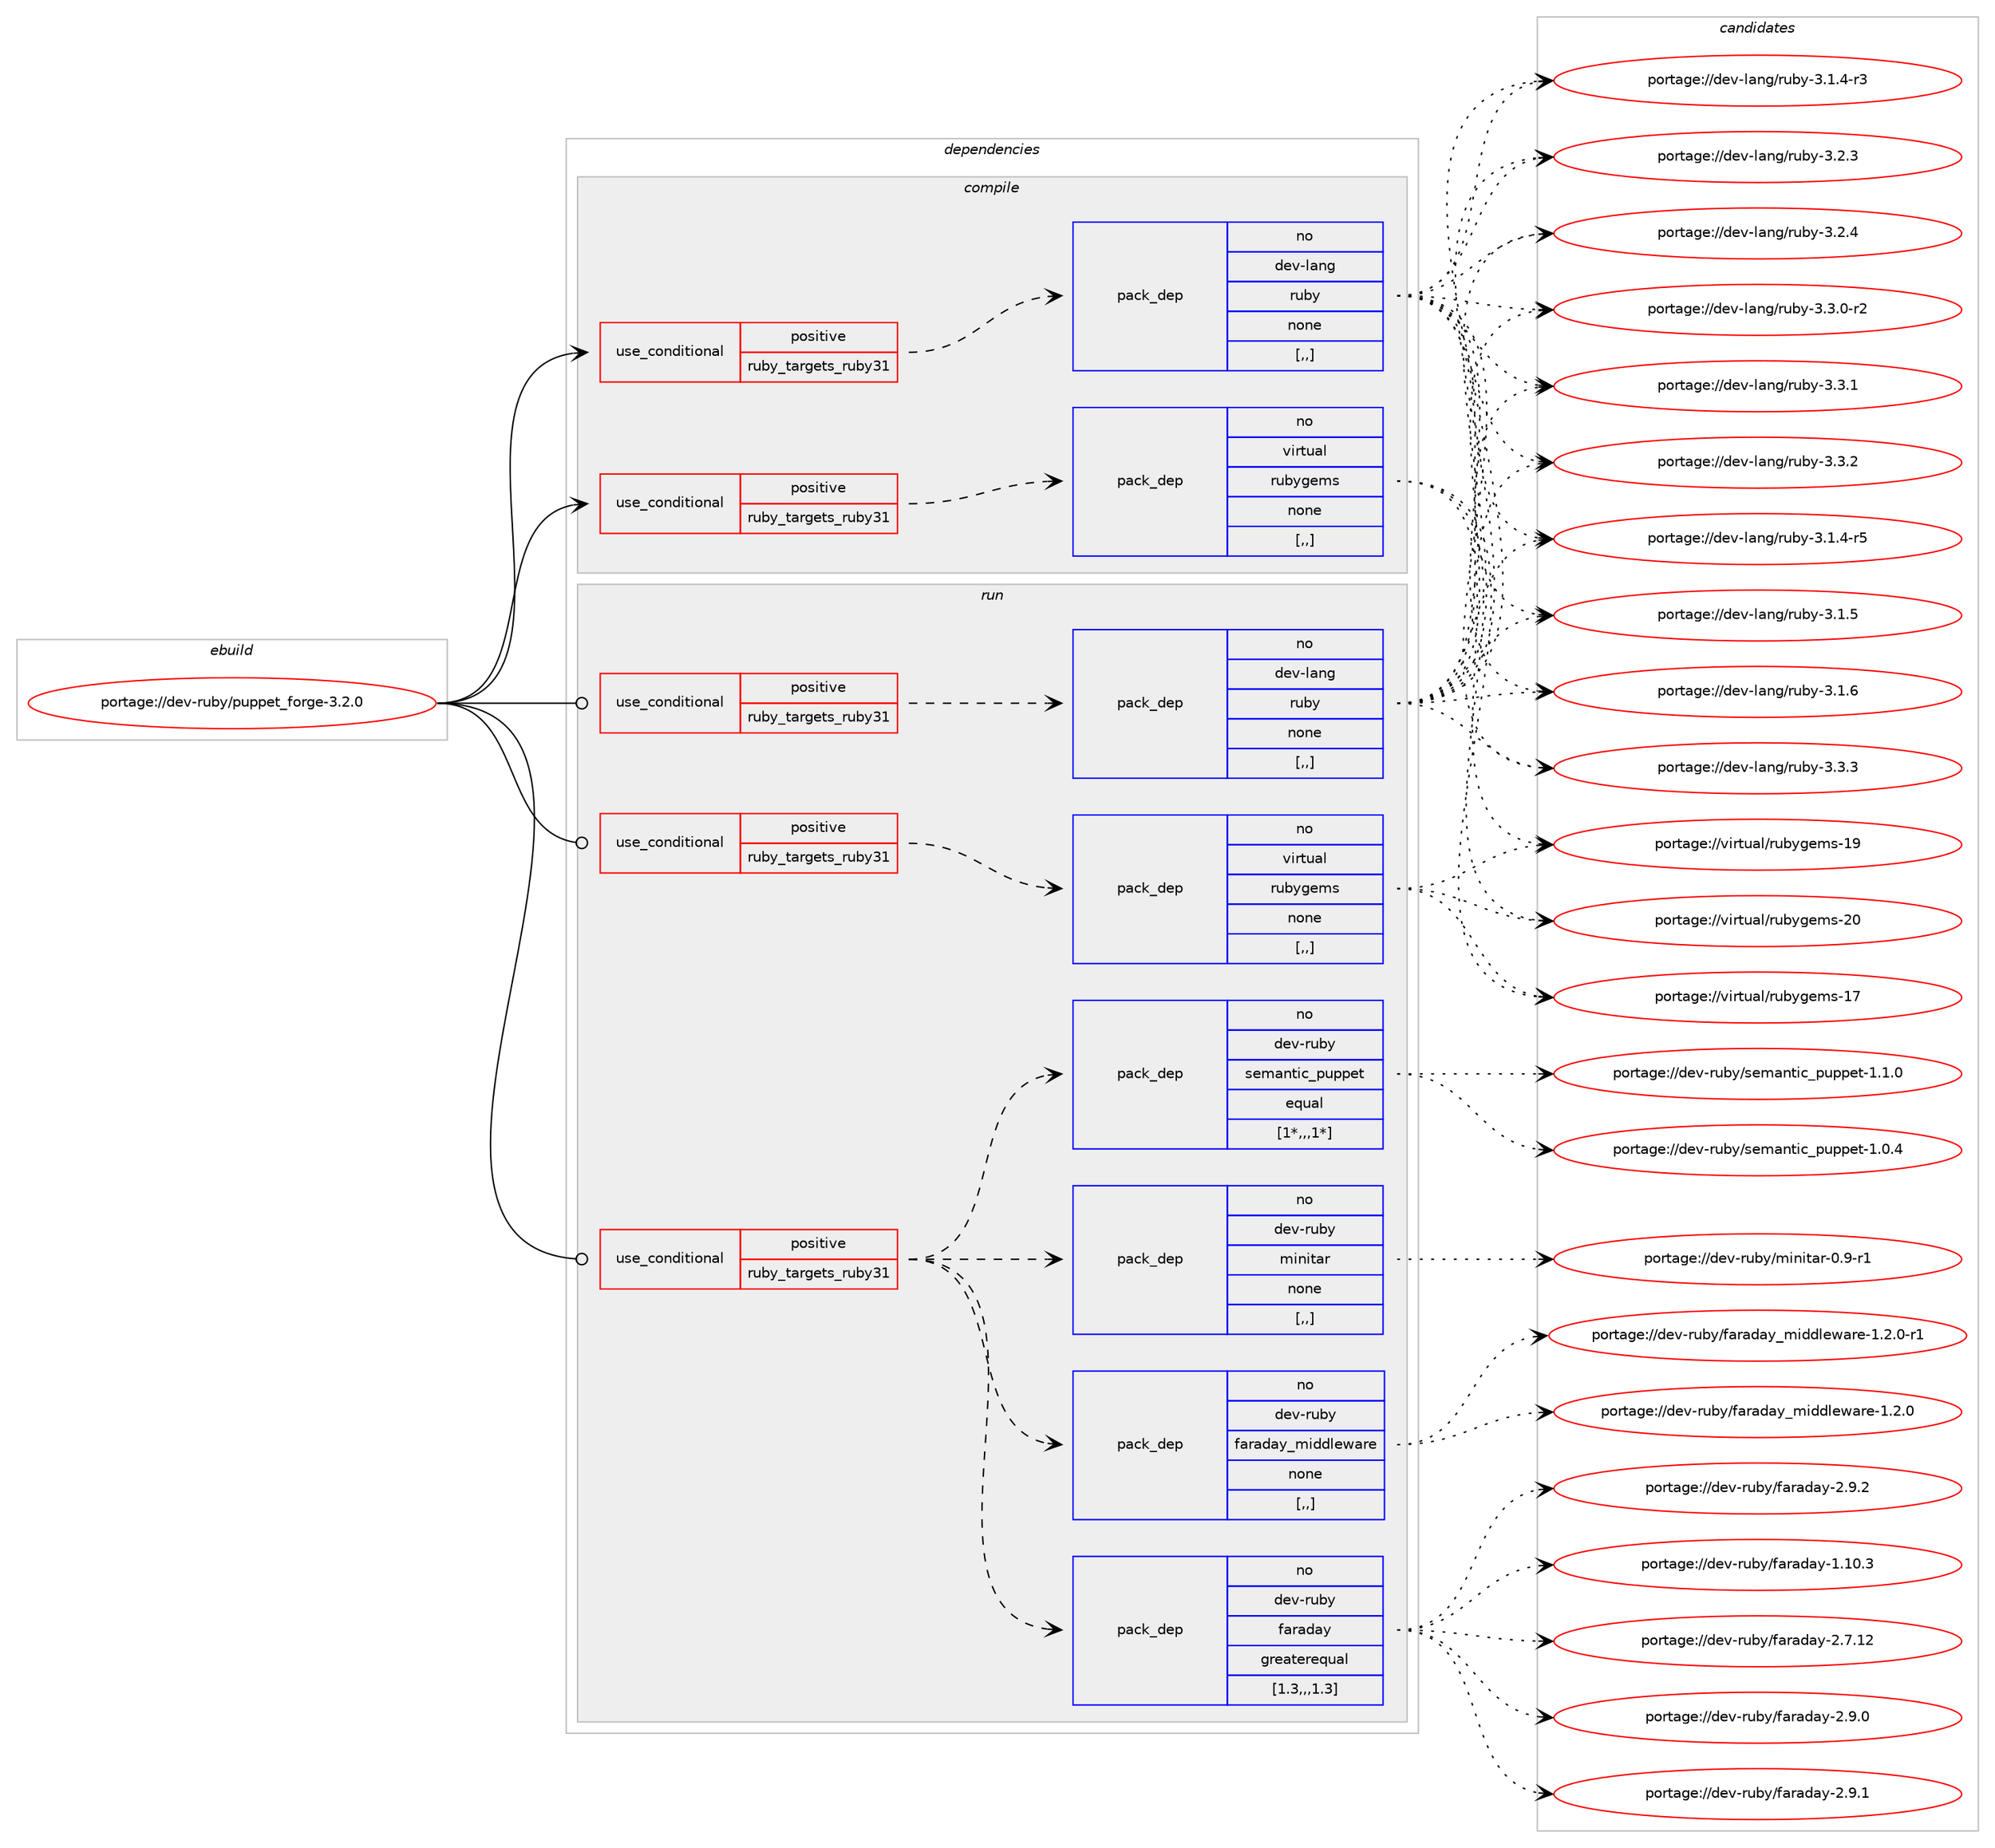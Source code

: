 digraph prolog {

# *************
# Graph options
# *************

newrank=true;
concentrate=true;
compound=true;
graph [rankdir=LR,fontname=Helvetica,fontsize=10,ranksep=1.5];#, ranksep=2.5, nodesep=0.2];
edge  [arrowhead=vee];
node  [fontname=Helvetica,fontsize=10];

# **********
# The ebuild
# **********

subgraph cluster_leftcol {
color=gray;
rank=same;
label=<<i>ebuild</i>>;
id [label="portage://dev-ruby/puppet_forge-3.2.0", color=red, width=4, href="../dev-ruby/puppet_forge-3.2.0.svg"];
}

# ****************
# The dependencies
# ****************

subgraph cluster_midcol {
color=gray;
label=<<i>dependencies</i>>;
subgraph cluster_compile {
fillcolor="#eeeeee";
style=filled;
label=<<i>compile</i>>;
subgraph cond51535 {
dependency190741 [label=<<TABLE BORDER="0" CELLBORDER="1" CELLSPACING="0" CELLPADDING="4"><TR><TD ROWSPAN="3" CELLPADDING="10">use_conditional</TD></TR><TR><TD>positive</TD></TR><TR><TD>ruby_targets_ruby31</TD></TR></TABLE>>, shape=none, color=red];
subgraph pack137889 {
dependency190742 [label=<<TABLE BORDER="0" CELLBORDER="1" CELLSPACING="0" CELLPADDING="4" WIDTH="220"><TR><TD ROWSPAN="6" CELLPADDING="30">pack_dep</TD></TR><TR><TD WIDTH="110">no</TD></TR><TR><TD>dev-lang</TD></TR><TR><TD>ruby</TD></TR><TR><TD>none</TD></TR><TR><TD>[,,]</TD></TR></TABLE>>, shape=none, color=blue];
}
dependency190741:e -> dependency190742:w [weight=20,style="dashed",arrowhead="vee"];
}
id:e -> dependency190741:w [weight=20,style="solid",arrowhead="vee"];
subgraph cond51536 {
dependency190743 [label=<<TABLE BORDER="0" CELLBORDER="1" CELLSPACING="0" CELLPADDING="4"><TR><TD ROWSPAN="3" CELLPADDING="10">use_conditional</TD></TR><TR><TD>positive</TD></TR><TR><TD>ruby_targets_ruby31</TD></TR></TABLE>>, shape=none, color=red];
subgraph pack137890 {
dependency190744 [label=<<TABLE BORDER="0" CELLBORDER="1" CELLSPACING="0" CELLPADDING="4" WIDTH="220"><TR><TD ROWSPAN="6" CELLPADDING="30">pack_dep</TD></TR><TR><TD WIDTH="110">no</TD></TR><TR><TD>virtual</TD></TR><TR><TD>rubygems</TD></TR><TR><TD>none</TD></TR><TR><TD>[,,]</TD></TR></TABLE>>, shape=none, color=blue];
}
dependency190743:e -> dependency190744:w [weight=20,style="dashed",arrowhead="vee"];
}
id:e -> dependency190743:w [weight=20,style="solid",arrowhead="vee"];
}
subgraph cluster_compileandrun {
fillcolor="#eeeeee";
style=filled;
label=<<i>compile and run</i>>;
}
subgraph cluster_run {
fillcolor="#eeeeee";
style=filled;
label=<<i>run</i>>;
subgraph cond51537 {
dependency190745 [label=<<TABLE BORDER="0" CELLBORDER="1" CELLSPACING="0" CELLPADDING="4"><TR><TD ROWSPAN="3" CELLPADDING="10">use_conditional</TD></TR><TR><TD>positive</TD></TR><TR><TD>ruby_targets_ruby31</TD></TR></TABLE>>, shape=none, color=red];
subgraph pack137891 {
dependency190746 [label=<<TABLE BORDER="0" CELLBORDER="1" CELLSPACING="0" CELLPADDING="4" WIDTH="220"><TR><TD ROWSPAN="6" CELLPADDING="30">pack_dep</TD></TR><TR><TD WIDTH="110">no</TD></TR><TR><TD>dev-lang</TD></TR><TR><TD>ruby</TD></TR><TR><TD>none</TD></TR><TR><TD>[,,]</TD></TR></TABLE>>, shape=none, color=blue];
}
dependency190745:e -> dependency190746:w [weight=20,style="dashed",arrowhead="vee"];
}
id:e -> dependency190745:w [weight=20,style="solid",arrowhead="odot"];
subgraph cond51538 {
dependency190747 [label=<<TABLE BORDER="0" CELLBORDER="1" CELLSPACING="0" CELLPADDING="4"><TR><TD ROWSPAN="3" CELLPADDING="10">use_conditional</TD></TR><TR><TD>positive</TD></TR><TR><TD>ruby_targets_ruby31</TD></TR></TABLE>>, shape=none, color=red];
subgraph pack137892 {
dependency190748 [label=<<TABLE BORDER="0" CELLBORDER="1" CELLSPACING="0" CELLPADDING="4" WIDTH="220"><TR><TD ROWSPAN="6" CELLPADDING="30">pack_dep</TD></TR><TR><TD WIDTH="110">no</TD></TR><TR><TD>dev-ruby</TD></TR><TR><TD>faraday</TD></TR><TR><TD>greaterequal</TD></TR><TR><TD>[1.3,,,1.3]</TD></TR></TABLE>>, shape=none, color=blue];
}
dependency190747:e -> dependency190748:w [weight=20,style="dashed",arrowhead="vee"];
subgraph pack137893 {
dependency190749 [label=<<TABLE BORDER="0" CELLBORDER="1" CELLSPACING="0" CELLPADDING="4" WIDTH="220"><TR><TD ROWSPAN="6" CELLPADDING="30">pack_dep</TD></TR><TR><TD WIDTH="110">no</TD></TR><TR><TD>dev-ruby</TD></TR><TR><TD>faraday_middleware</TD></TR><TR><TD>none</TD></TR><TR><TD>[,,]</TD></TR></TABLE>>, shape=none, color=blue];
}
dependency190747:e -> dependency190749:w [weight=20,style="dashed",arrowhead="vee"];
subgraph pack137894 {
dependency190750 [label=<<TABLE BORDER="0" CELLBORDER="1" CELLSPACING="0" CELLPADDING="4" WIDTH="220"><TR><TD ROWSPAN="6" CELLPADDING="30">pack_dep</TD></TR><TR><TD WIDTH="110">no</TD></TR><TR><TD>dev-ruby</TD></TR><TR><TD>minitar</TD></TR><TR><TD>none</TD></TR><TR><TD>[,,]</TD></TR></TABLE>>, shape=none, color=blue];
}
dependency190747:e -> dependency190750:w [weight=20,style="dashed",arrowhead="vee"];
subgraph pack137895 {
dependency190751 [label=<<TABLE BORDER="0" CELLBORDER="1" CELLSPACING="0" CELLPADDING="4" WIDTH="220"><TR><TD ROWSPAN="6" CELLPADDING="30">pack_dep</TD></TR><TR><TD WIDTH="110">no</TD></TR><TR><TD>dev-ruby</TD></TR><TR><TD>semantic_puppet</TD></TR><TR><TD>equal</TD></TR><TR><TD>[1*,,,1*]</TD></TR></TABLE>>, shape=none, color=blue];
}
dependency190747:e -> dependency190751:w [weight=20,style="dashed",arrowhead="vee"];
}
id:e -> dependency190747:w [weight=20,style="solid",arrowhead="odot"];
subgraph cond51539 {
dependency190752 [label=<<TABLE BORDER="0" CELLBORDER="1" CELLSPACING="0" CELLPADDING="4"><TR><TD ROWSPAN="3" CELLPADDING="10">use_conditional</TD></TR><TR><TD>positive</TD></TR><TR><TD>ruby_targets_ruby31</TD></TR></TABLE>>, shape=none, color=red];
subgraph pack137896 {
dependency190753 [label=<<TABLE BORDER="0" CELLBORDER="1" CELLSPACING="0" CELLPADDING="4" WIDTH="220"><TR><TD ROWSPAN="6" CELLPADDING="30">pack_dep</TD></TR><TR><TD WIDTH="110">no</TD></TR><TR><TD>virtual</TD></TR><TR><TD>rubygems</TD></TR><TR><TD>none</TD></TR><TR><TD>[,,]</TD></TR></TABLE>>, shape=none, color=blue];
}
dependency190752:e -> dependency190753:w [weight=20,style="dashed",arrowhead="vee"];
}
id:e -> dependency190752:w [weight=20,style="solid",arrowhead="odot"];
}
}

# **************
# The candidates
# **************

subgraph cluster_choices {
rank=same;
color=gray;
label=<<i>candidates</i>>;

subgraph choice137889 {
color=black;
nodesep=1;
choice100101118451089711010347114117981214551464946524511451 [label="portage://dev-lang/ruby-3.1.4-r3", color=red, width=4,href="../dev-lang/ruby-3.1.4-r3.svg"];
choice100101118451089711010347114117981214551464946524511453 [label="portage://dev-lang/ruby-3.1.4-r5", color=red, width=4,href="../dev-lang/ruby-3.1.4-r5.svg"];
choice10010111845108971101034711411798121455146494653 [label="portage://dev-lang/ruby-3.1.5", color=red, width=4,href="../dev-lang/ruby-3.1.5.svg"];
choice10010111845108971101034711411798121455146494654 [label="portage://dev-lang/ruby-3.1.6", color=red, width=4,href="../dev-lang/ruby-3.1.6.svg"];
choice10010111845108971101034711411798121455146504651 [label="portage://dev-lang/ruby-3.2.3", color=red, width=4,href="../dev-lang/ruby-3.2.3.svg"];
choice10010111845108971101034711411798121455146504652 [label="portage://dev-lang/ruby-3.2.4", color=red, width=4,href="../dev-lang/ruby-3.2.4.svg"];
choice100101118451089711010347114117981214551465146484511450 [label="portage://dev-lang/ruby-3.3.0-r2", color=red, width=4,href="../dev-lang/ruby-3.3.0-r2.svg"];
choice10010111845108971101034711411798121455146514649 [label="portage://dev-lang/ruby-3.3.1", color=red, width=4,href="../dev-lang/ruby-3.3.1.svg"];
choice10010111845108971101034711411798121455146514650 [label="portage://dev-lang/ruby-3.3.2", color=red, width=4,href="../dev-lang/ruby-3.3.2.svg"];
choice10010111845108971101034711411798121455146514651 [label="portage://dev-lang/ruby-3.3.3", color=red, width=4,href="../dev-lang/ruby-3.3.3.svg"];
dependency190742:e -> choice100101118451089711010347114117981214551464946524511451:w [style=dotted,weight="100"];
dependency190742:e -> choice100101118451089711010347114117981214551464946524511453:w [style=dotted,weight="100"];
dependency190742:e -> choice10010111845108971101034711411798121455146494653:w [style=dotted,weight="100"];
dependency190742:e -> choice10010111845108971101034711411798121455146494654:w [style=dotted,weight="100"];
dependency190742:e -> choice10010111845108971101034711411798121455146504651:w [style=dotted,weight="100"];
dependency190742:e -> choice10010111845108971101034711411798121455146504652:w [style=dotted,weight="100"];
dependency190742:e -> choice100101118451089711010347114117981214551465146484511450:w [style=dotted,weight="100"];
dependency190742:e -> choice10010111845108971101034711411798121455146514649:w [style=dotted,weight="100"];
dependency190742:e -> choice10010111845108971101034711411798121455146514650:w [style=dotted,weight="100"];
dependency190742:e -> choice10010111845108971101034711411798121455146514651:w [style=dotted,weight="100"];
}
subgraph choice137890 {
color=black;
nodesep=1;
choice118105114116117971084711411798121103101109115454955 [label="portage://virtual/rubygems-17", color=red, width=4,href="../virtual/rubygems-17.svg"];
choice118105114116117971084711411798121103101109115454957 [label="portage://virtual/rubygems-19", color=red, width=4,href="../virtual/rubygems-19.svg"];
choice118105114116117971084711411798121103101109115455048 [label="portage://virtual/rubygems-20", color=red, width=4,href="../virtual/rubygems-20.svg"];
dependency190744:e -> choice118105114116117971084711411798121103101109115454955:w [style=dotted,weight="100"];
dependency190744:e -> choice118105114116117971084711411798121103101109115454957:w [style=dotted,weight="100"];
dependency190744:e -> choice118105114116117971084711411798121103101109115455048:w [style=dotted,weight="100"];
}
subgraph choice137891 {
color=black;
nodesep=1;
choice100101118451089711010347114117981214551464946524511451 [label="portage://dev-lang/ruby-3.1.4-r3", color=red, width=4,href="../dev-lang/ruby-3.1.4-r3.svg"];
choice100101118451089711010347114117981214551464946524511453 [label="portage://dev-lang/ruby-3.1.4-r5", color=red, width=4,href="../dev-lang/ruby-3.1.4-r5.svg"];
choice10010111845108971101034711411798121455146494653 [label="portage://dev-lang/ruby-3.1.5", color=red, width=4,href="../dev-lang/ruby-3.1.5.svg"];
choice10010111845108971101034711411798121455146494654 [label="portage://dev-lang/ruby-3.1.6", color=red, width=4,href="../dev-lang/ruby-3.1.6.svg"];
choice10010111845108971101034711411798121455146504651 [label="portage://dev-lang/ruby-3.2.3", color=red, width=4,href="../dev-lang/ruby-3.2.3.svg"];
choice10010111845108971101034711411798121455146504652 [label="portage://dev-lang/ruby-3.2.4", color=red, width=4,href="../dev-lang/ruby-3.2.4.svg"];
choice100101118451089711010347114117981214551465146484511450 [label="portage://dev-lang/ruby-3.3.0-r2", color=red, width=4,href="../dev-lang/ruby-3.3.0-r2.svg"];
choice10010111845108971101034711411798121455146514649 [label="portage://dev-lang/ruby-3.3.1", color=red, width=4,href="../dev-lang/ruby-3.3.1.svg"];
choice10010111845108971101034711411798121455146514650 [label="portage://dev-lang/ruby-3.3.2", color=red, width=4,href="../dev-lang/ruby-3.3.2.svg"];
choice10010111845108971101034711411798121455146514651 [label="portage://dev-lang/ruby-3.3.3", color=red, width=4,href="../dev-lang/ruby-3.3.3.svg"];
dependency190746:e -> choice100101118451089711010347114117981214551464946524511451:w [style=dotted,weight="100"];
dependency190746:e -> choice100101118451089711010347114117981214551464946524511453:w [style=dotted,weight="100"];
dependency190746:e -> choice10010111845108971101034711411798121455146494653:w [style=dotted,weight="100"];
dependency190746:e -> choice10010111845108971101034711411798121455146494654:w [style=dotted,weight="100"];
dependency190746:e -> choice10010111845108971101034711411798121455146504651:w [style=dotted,weight="100"];
dependency190746:e -> choice10010111845108971101034711411798121455146504652:w [style=dotted,weight="100"];
dependency190746:e -> choice100101118451089711010347114117981214551465146484511450:w [style=dotted,weight="100"];
dependency190746:e -> choice10010111845108971101034711411798121455146514649:w [style=dotted,weight="100"];
dependency190746:e -> choice10010111845108971101034711411798121455146514650:w [style=dotted,weight="100"];
dependency190746:e -> choice10010111845108971101034711411798121455146514651:w [style=dotted,weight="100"];
}
subgraph choice137892 {
color=black;
nodesep=1;
choice10010111845114117981214710297114971009712145494649484651 [label="portage://dev-ruby/faraday-1.10.3", color=red, width=4,href="../dev-ruby/faraday-1.10.3.svg"];
choice10010111845114117981214710297114971009712145504655464950 [label="portage://dev-ruby/faraday-2.7.12", color=red, width=4,href="../dev-ruby/faraday-2.7.12.svg"];
choice100101118451141179812147102971149710097121455046574648 [label="portage://dev-ruby/faraday-2.9.0", color=red, width=4,href="../dev-ruby/faraday-2.9.0.svg"];
choice100101118451141179812147102971149710097121455046574649 [label="portage://dev-ruby/faraday-2.9.1", color=red, width=4,href="../dev-ruby/faraday-2.9.1.svg"];
choice100101118451141179812147102971149710097121455046574650 [label="portage://dev-ruby/faraday-2.9.2", color=red, width=4,href="../dev-ruby/faraday-2.9.2.svg"];
dependency190748:e -> choice10010111845114117981214710297114971009712145494649484651:w [style=dotted,weight="100"];
dependency190748:e -> choice10010111845114117981214710297114971009712145504655464950:w [style=dotted,weight="100"];
dependency190748:e -> choice100101118451141179812147102971149710097121455046574648:w [style=dotted,weight="100"];
dependency190748:e -> choice100101118451141179812147102971149710097121455046574649:w [style=dotted,weight="100"];
dependency190748:e -> choice100101118451141179812147102971149710097121455046574650:w [style=dotted,weight="100"];
}
subgraph choice137893 {
color=black;
nodesep=1;
choice1001011184511411798121471029711497100971219510910510010010810111997114101454946504648 [label="portage://dev-ruby/faraday_middleware-1.2.0", color=red, width=4,href="../dev-ruby/faraday_middleware-1.2.0.svg"];
choice10010111845114117981214710297114971009712195109105100100108101119971141014549465046484511449 [label="portage://dev-ruby/faraday_middleware-1.2.0-r1", color=red, width=4,href="../dev-ruby/faraday_middleware-1.2.0-r1.svg"];
dependency190749:e -> choice1001011184511411798121471029711497100971219510910510010010810111997114101454946504648:w [style=dotted,weight="100"];
dependency190749:e -> choice10010111845114117981214710297114971009712195109105100100108101119971141014549465046484511449:w [style=dotted,weight="100"];
}
subgraph choice137894 {
color=black;
nodesep=1;
choice10010111845114117981214710910511010511697114454846574511449 [label="portage://dev-ruby/minitar-0.9-r1", color=red, width=4,href="../dev-ruby/minitar-0.9-r1.svg"];
dependency190750:e -> choice10010111845114117981214710910511010511697114454846574511449:w [style=dotted,weight="100"];
}
subgraph choice137895 {
color=black;
nodesep=1;
choice100101118451141179812147115101109971101161059995112117112112101116454946484652 [label="portage://dev-ruby/semantic_puppet-1.0.4", color=red, width=4,href="../dev-ruby/semantic_puppet-1.0.4.svg"];
choice100101118451141179812147115101109971101161059995112117112112101116454946494648 [label="portage://dev-ruby/semantic_puppet-1.1.0", color=red, width=4,href="../dev-ruby/semantic_puppet-1.1.0.svg"];
dependency190751:e -> choice100101118451141179812147115101109971101161059995112117112112101116454946484652:w [style=dotted,weight="100"];
dependency190751:e -> choice100101118451141179812147115101109971101161059995112117112112101116454946494648:w [style=dotted,weight="100"];
}
subgraph choice137896 {
color=black;
nodesep=1;
choice118105114116117971084711411798121103101109115454955 [label="portage://virtual/rubygems-17", color=red, width=4,href="../virtual/rubygems-17.svg"];
choice118105114116117971084711411798121103101109115454957 [label="portage://virtual/rubygems-19", color=red, width=4,href="../virtual/rubygems-19.svg"];
choice118105114116117971084711411798121103101109115455048 [label="portage://virtual/rubygems-20", color=red, width=4,href="../virtual/rubygems-20.svg"];
dependency190753:e -> choice118105114116117971084711411798121103101109115454955:w [style=dotted,weight="100"];
dependency190753:e -> choice118105114116117971084711411798121103101109115454957:w [style=dotted,weight="100"];
dependency190753:e -> choice118105114116117971084711411798121103101109115455048:w [style=dotted,weight="100"];
}
}

}
